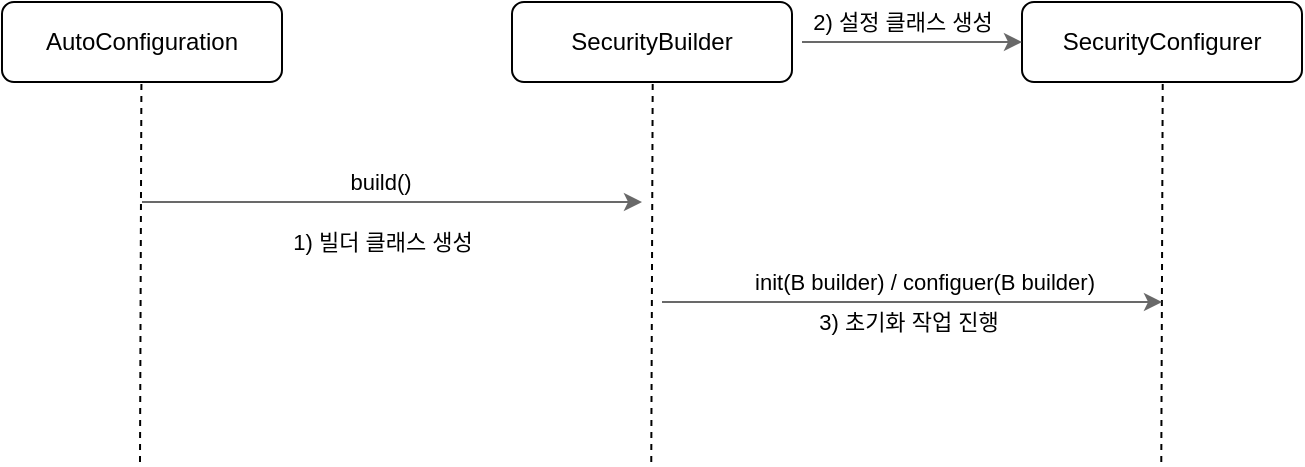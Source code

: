 <mxfile version="25.0.1">
  <diagram name="SecurityBuilder / SecurityConfigurer" id="XJGpMHiIMnZueEVfEinM">
    <mxGraphModel dx="701" dy="713" grid="1" gridSize="10" guides="1" tooltips="1" connect="1" arrows="1" fold="1" page="1" pageScale="1" pageWidth="827" pageHeight="1169" math="0" shadow="0">
      <root>
        <mxCell id="0" />
        <mxCell id="1" parent="0" />
        <mxCell id="bDHl1-dY7cT1WQtPbpV8-1" value="AutoConfiguration" style="rounded=1;whiteSpace=wrap;html=1;" vertex="1" parent="1">
          <mxGeometry x="60" y="200" width="140" height="40" as="geometry" />
        </mxCell>
        <mxCell id="bDHl1-dY7cT1WQtPbpV8-2" value="SecurityBuilder" style="rounded=1;whiteSpace=wrap;html=1;" vertex="1" parent="1">
          <mxGeometry x="315" y="200" width="140" height="40" as="geometry" />
        </mxCell>
        <mxCell id="bDHl1-dY7cT1WQtPbpV8-3" value="SecurityConfigurer" style="rounded=1;whiteSpace=wrap;html=1;" vertex="1" parent="1">
          <mxGeometry x="570" y="200" width="140" height="40" as="geometry" />
        </mxCell>
        <mxCell id="bDHl1-dY7cT1WQtPbpV8-4" value="" style="endArrow=none;dashed=1;html=1;rounded=0;" edge="1" parent="1">
          <mxGeometry width="50" height="50" relative="1" as="geometry">
            <mxPoint x="129" y="430" as="sourcePoint" />
            <mxPoint x="129.71" y="240" as="targetPoint" />
          </mxGeometry>
        </mxCell>
        <mxCell id="bDHl1-dY7cT1WQtPbpV8-5" value="" style="endArrow=none;dashed=1;html=1;rounded=0;" edge="1" parent="1">
          <mxGeometry width="50" height="50" relative="1" as="geometry">
            <mxPoint x="384.64" y="430" as="sourcePoint" />
            <mxPoint x="385.35" y="240" as="targetPoint" />
          </mxGeometry>
        </mxCell>
        <mxCell id="bDHl1-dY7cT1WQtPbpV8-6" value="" style="endArrow=none;dashed=1;html=1;rounded=0;" edge="1" parent="1">
          <mxGeometry width="50" height="50" relative="1" as="geometry">
            <mxPoint x="639.65" y="430" as="sourcePoint" />
            <mxPoint x="640.36" y="240" as="targetPoint" />
          </mxGeometry>
        </mxCell>
        <mxCell id="bDHl1-dY7cT1WQtPbpV8-8" value="" style="endArrow=classic;html=1;rounded=0;strokeColor=#696969;entryX=0;entryY=0.5;entryDx=0;entryDy=0;" edge="1" parent="1" target="bDHl1-dY7cT1WQtPbpV8-3">
          <mxGeometry width="50" height="50" relative="1" as="geometry">
            <mxPoint x="460" y="220" as="sourcePoint" />
            <mxPoint x="680" y="219.71" as="targetPoint" />
          </mxGeometry>
        </mxCell>
        <mxCell id="bDHl1-dY7cT1WQtPbpV8-14" value="2) 설정 클래스 생성" style="edgeLabel;html=1;align=center;verticalAlign=middle;resizable=0;points=[];" vertex="1" connectable="0" parent="bDHl1-dY7cT1WQtPbpV8-8">
          <mxGeometry x="-0.494" y="-1" relative="1" as="geometry">
            <mxPoint x="22" y="-11" as="offset" />
          </mxGeometry>
        </mxCell>
        <mxCell id="bDHl1-dY7cT1WQtPbpV8-9" value="" style="endArrow=classic;html=1;rounded=0;strokeColor=#696969;" edge="1" parent="1">
          <mxGeometry width="50" height="50" relative="1" as="geometry">
            <mxPoint x="390" y="350" as="sourcePoint" />
            <mxPoint x="640" y="350" as="targetPoint" />
          </mxGeometry>
        </mxCell>
        <mxCell id="bDHl1-dY7cT1WQtPbpV8-15" value="init(B builder) / configuer(B builder)" style="edgeLabel;html=1;align=center;verticalAlign=middle;resizable=0;points=[];" vertex="1" connectable="0" parent="bDHl1-dY7cT1WQtPbpV8-9">
          <mxGeometry x="0.126" y="1" relative="1" as="geometry">
            <mxPoint x="-10" y="-9" as="offset" />
          </mxGeometry>
        </mxCell>
        <mxCell id="bDHl1-dY7cT1WQtPbpV8-16" value="3) 초기화 작업 진행" style="edgeLabel;html=1;align=center;verticalAlign=middle;resizable=0;points=[];" vertex="1" connectable="0" parent="bDHl1-dY7cT1WQtPbpV8-9">
          <mxGeometry x="-0.019" relative="1" as="geometry">
            <mxPoint y="10" as="offset" />
          </mxGeometry>
        </mxCell>
        <mxCell id="bDHl1-dY7cT1WQtPbpV8-10" value="" style="endArrow=classic;html=1;rounded=0;strokeColor=#696969;" edge="1" parent="1">
          <mxGeometry width="50" height="50" relative="1" as="geometry">
            <mxPoint x="130" y="300" as="sourcePoint" />
            <mxPoint x="380" y="300" as="targetPoint" />
          </mxGeometry>
        </mxCell>
        <mxCell id="bDHl1-dY7cT1WQtPbpV8-12" value="build()" style="edgeLabel;html=1;align=center;verticalAlign=middle;resizable=0;points=[];" vertex="1" connectable="0" parent="bDHl1-dY7cT1WQtPbpV8-10">
          <mxGeometry x="-0.053" y="1" relative="1" as="geometry">
            <mxPoint y="-9" as="offset" />
          </mxGeometry>
        </mxCell>
        <mxCell id="bDHl1-dY7cT1WQtPbpV8-13" value="1) 빌더 클래스 생성" style="edgeLabel;html=1;align=center;verticalAlign=middle;resizable=0;points=[];" vertex="1" connectable="0" parent="bDHl1-dY7cT1WQtPbpV8-10">
          <mxGeometry x="0.297" relative="1" as="geometry">
            <mxPoint x="-42" y="20" as="offset" />
          </mxGeometry>
        </mxCell>
      </root>
    </mxGraphModel>
  </diagram>
</mxfile>
